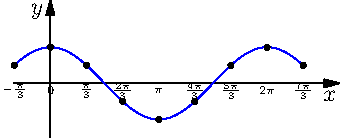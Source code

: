 size(6cm,6cm);
import graph;
import math;
import geometry;
int gcd(int m,int n) {
  if(n>m) return gcd(n,m);
  if (n==0||n==m) return m;
  return gcd(n,m%n);
}
real f(real x){
  return cos(pi*x/3);
} 

string piformat(int m,int n){
  string res="$";
  if(m*n<0) res+="-";
  if(m==0||n==0) res+="0";
  else {
  m=abs(m);
  n=abs(n);
  int d=gcd(m,n);
  m=m#d;
  n=n#d;
  if(m==1 && n!=1) res+="\frac{\pi}"+"{"+string(n)+"}";
  else if (n==1 && m==1) res+="\pi";
  else if( n==1 && m!=1) res+= string(m)+"\pi";
  else 
    res+="\frac{"+string(m) +"\pi"+"}" +"{"+string(n)+"}";
  }
  res+="$";
  return res;
}

xaxis("$x$",-1,8,Arrow);
yaxis("$y$",-1.5,2.3,Arrow);
draw(graph(f,-1,7,operator ..),blue);

for(int i=-1;i<8;++i){
  dot((i,f(i)));
  /*
  string s="$";
  if (i<0) s+="-";
  if (i!=0 &&abs(i)==3) s+="\pi";
  else if (i==0)  s+="0";
  else s+= "\frac{" +string(abs(i)) +"\pi" +"}" +"{" +string(3)+"}";
  s+="$";
  label(s,(i,-0.3));
  */

  label(piformat(i,3),(i,-0.2),fontsize(6));

}